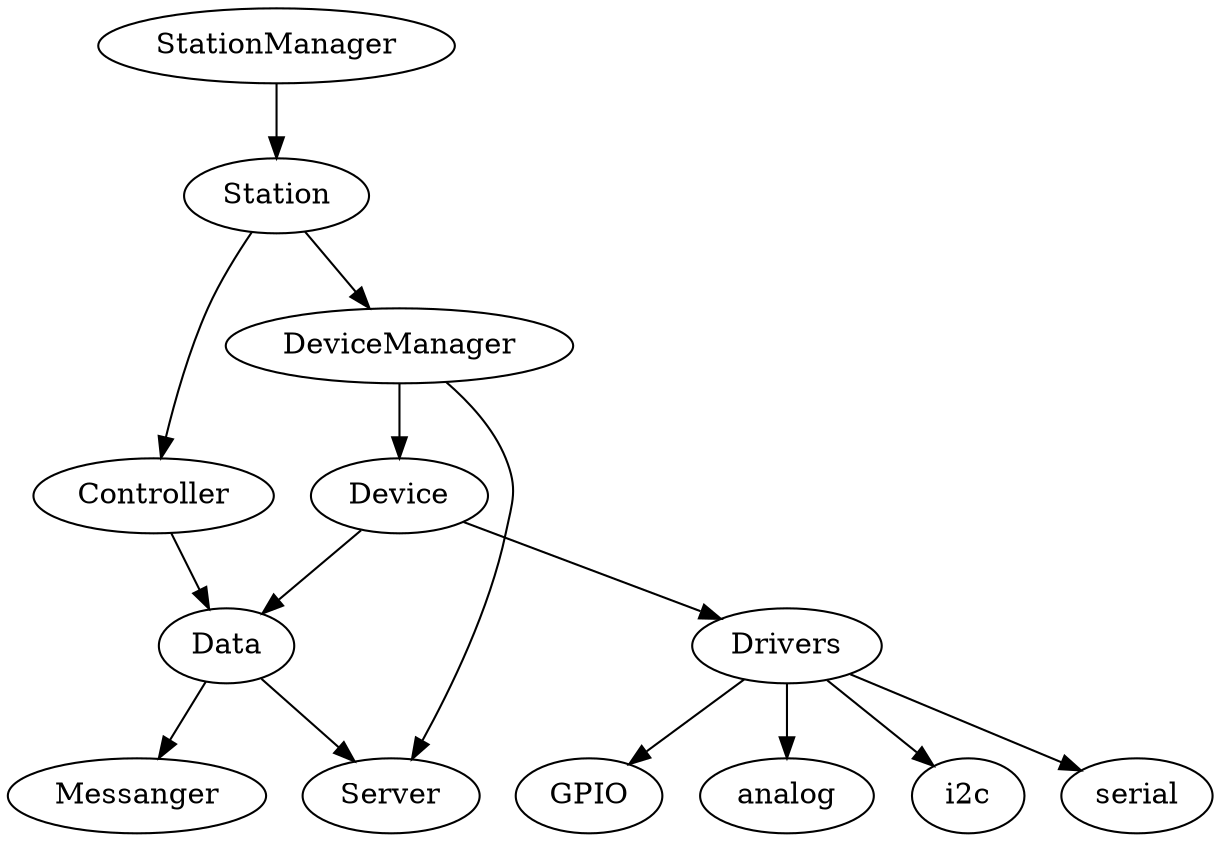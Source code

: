 
digraph {
        StationManager -> Station
        Station -> Controller -> Data -> {
                Messanger
                Server
        }      
        DeviceManager -> Device
        Station -> DeviceManager
        Device -> Drivers -> { GPIO analog i2c serial }
        DeviceManager -> Server
        Device -> Data
}


  
                                                        